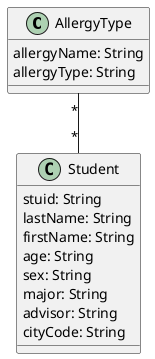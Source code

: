 @startuml "Allergy1"


class AllergyType{
  allergyName: String
  allergyType: String
}

class Student{
  stuid: String
  lastName: String
  firstName: String
  age: String
  sex: String
  major: String
  advisor: String
  cityCode: String
}



AllergyType "*" -- "*" Student


@enduml